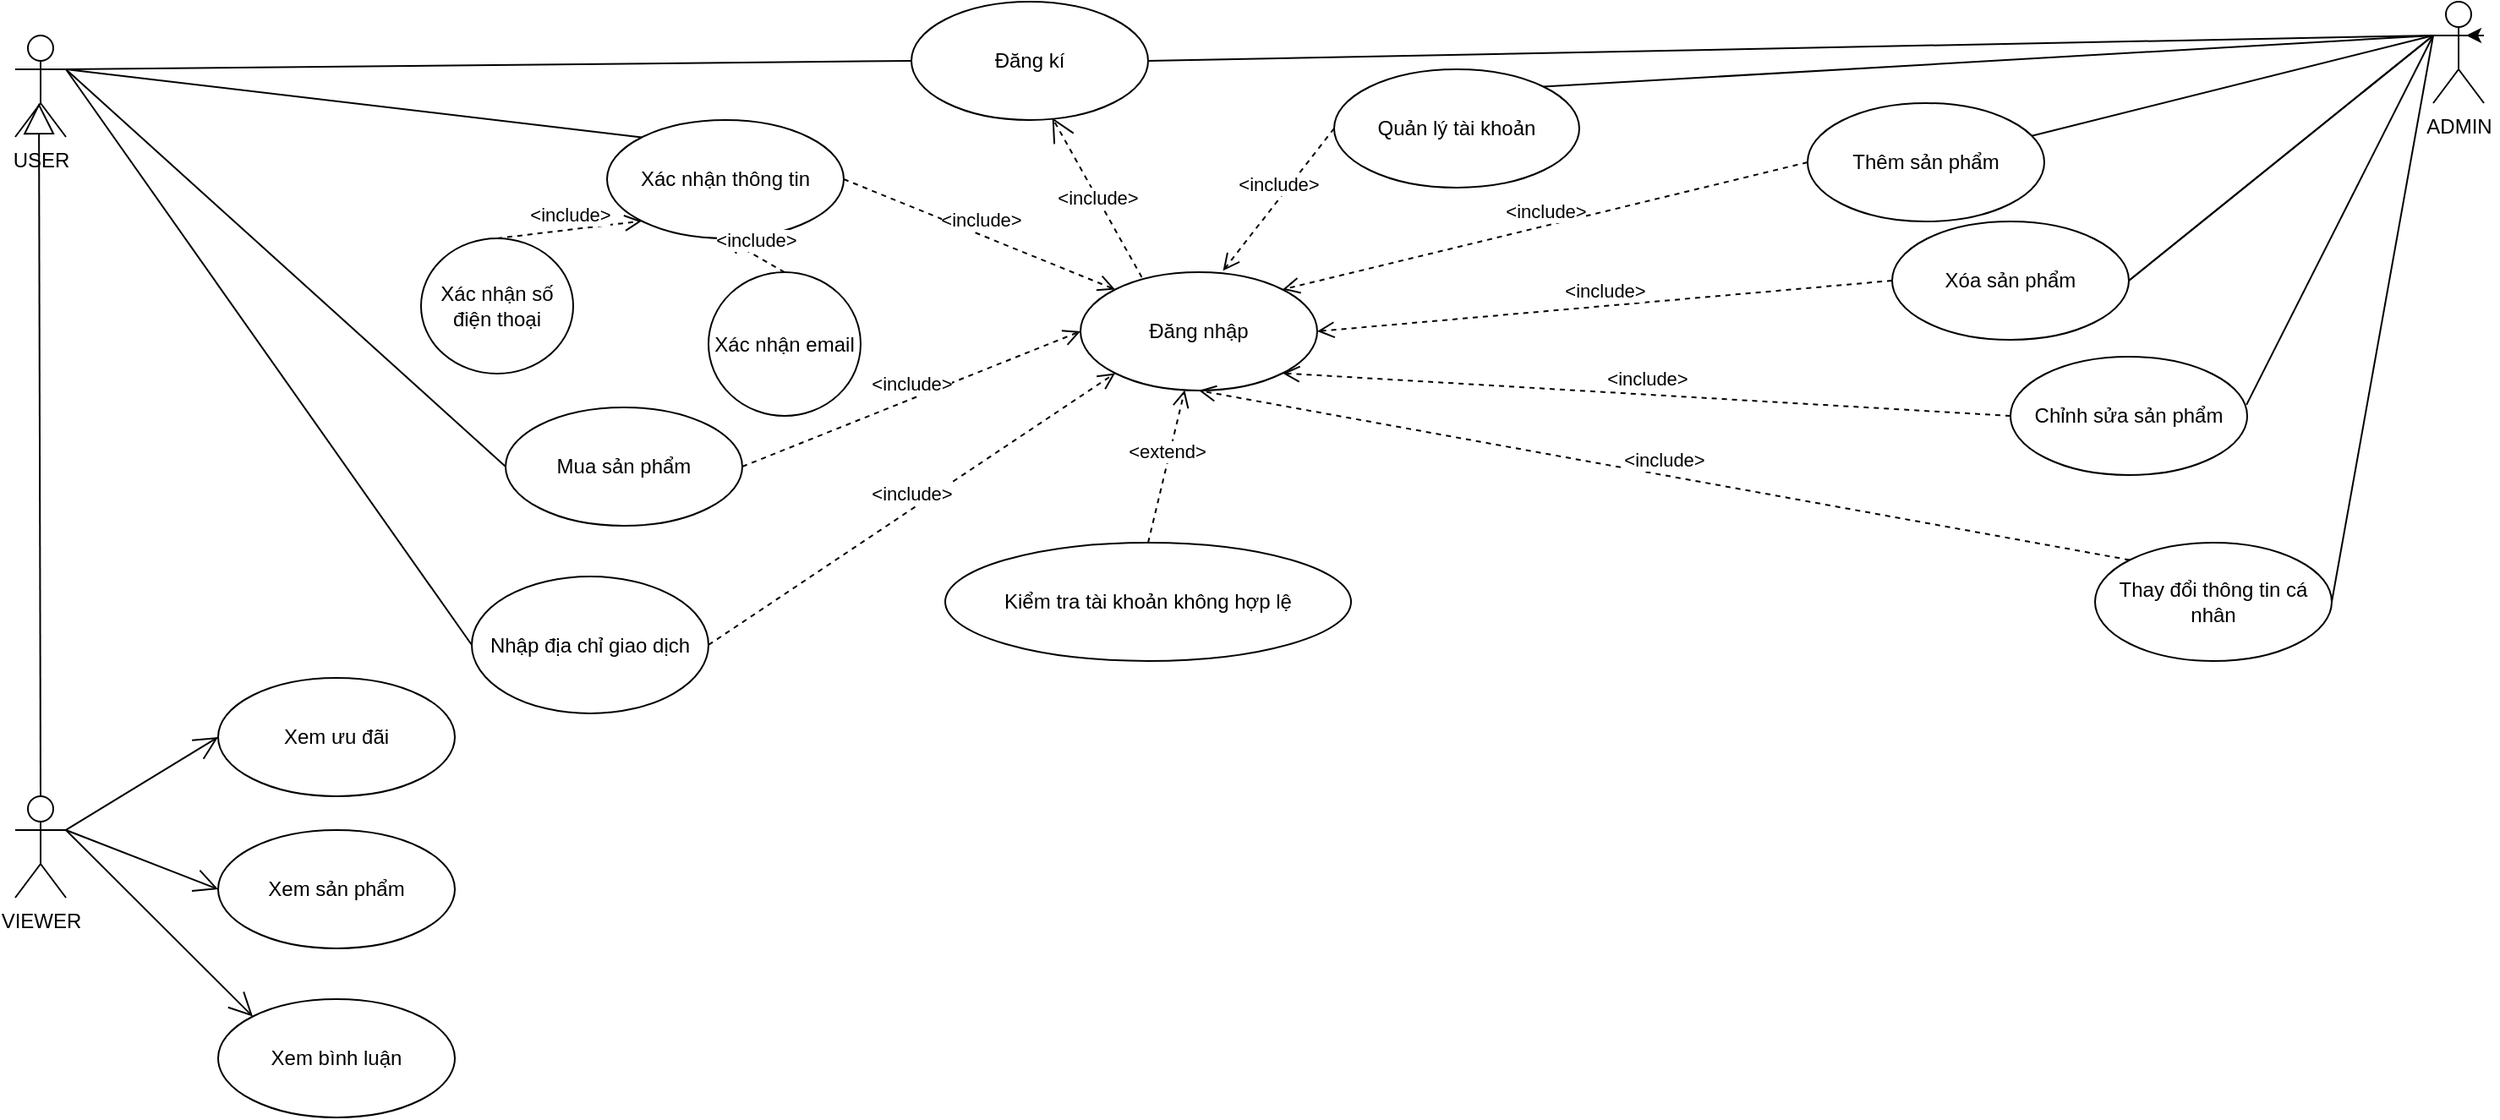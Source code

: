 <mxfile version="24.2.5" type="github">
  <diagram name="Page-1" id="Iqsweie7DNG1V22xSdKr">
    <mxGraphModel dx="1670" dy="948" grid="1" gridSize="10" guides="1" tooltips="1" connect="1" arrows="1" fold="1" page="1" pageScale="1" pageWidth="1654" pageHeight="2336" math="0" shadow="0">
      <root>
        <mxCell id="0" />
        <mxCell id="1" parent="0" />
        <mxCell id="gb4WSrx7NsK-yjNkoUn3-1" value="USER&lt;div&gt;&lt;br&gt;&lt;/div&gt;" style="shape=umlActor;verticalLabelPosition=bottom;verticalAlign=top;html=1;" parent="1" vertex="1">
          <mxGeometry x="10" y="20" width="30" height="60" as="geometry" />
        </mxCell>
        <mxCell id="gb4WSrx7NsK-yjNkoUn3-2" value="Đăng kí" style="ellipse;whiteSpace=wrap;html=1;" parent="1" vertex="1">
          <mxGeometry x="540" width="140" height="70" as="geometry" />
        </mxCell>
        <mxCell id="gb4WSrx7NsK-yjNkoUn3-3" value="Thay đổi thông tin cá nhân" style="ellipse;whiteSpace=wrap;html=1;" parent="1" vertex="1">
          <mxGeometry x="1240" y="320" width="140" height="70" as="geometry" />
        </mxCell>
        <mxCell id="gb4WSrx7NsK-yjNkoUn3-4" value="Mua sản phẩm" style="ellipse;whiteSpace=wrap;html=1;" parent="1" vertex="1">
          <mxGeometry x="300" y="240" width="140" height="70" as="geometry" />
        </mxCell>
        <mxCell id="gb4WSrx7NsK-yjNkoUn3-9" value="ADMIN&lt;div&gt;&lt;br&gt;&lt;/div&gt;" style="shape=umlActor;verticalLabelPosition=bottom;verticalAlign=top;html=1;" parent="1" vertex="1">
          <mxGeometry x="1440" width="30" height="60" as="geometry" />
        </mxCell>
        <mxCell id="gb4WSrx7NsK-yjNkoUn3-12" value="" style="endArrow=none;html=1;rounded=0;entryX=0;entryY=0.5;entryDx=0;entryDy=0;exitX=1;exitY=0.333;exitDx=0;exitDy=0;exitPerimeter=0;" parent="1" source="gb4WSrx7NsK-yjNkoUn3-1" target="gb4WSrx7NsK-yjNkoUn3-2" edge="1">
          <mxGeometry width="50" height="50" relative="1" as="geometry">
            <mxPoint x="70" y="170" as="sourcePoint" />
            <mxPoint x="450" y="270" as="targetPoint" />
            <Array as="points" />
          </mxGeometry>
        </mxCell>
        <mxCell id="gb4WSrx7NsK-yjNkoUn3-14" value="" style="endArrow=none;html=1;rounded=0;entryX=0;entryY=0.5;entryDx=0;entryDy=0;exitX=1;exitY=0.333;exitDx=0;exitDy=0;exitPerimeter=0;" parent="1" source="gb4WSrx7NsK-yjNkoUn3-1" target="gb4WSrx7NsK-yjNkoUn3-4" edge="1">
          <mxGeometry width="50" height="50" relative="1" as="geometry">
            <mxPoint x="80" y="140" as="sourcePoint" />
            <mxPoint x="222.981" y="231.924" as="targetPoint" />
          </mxGeometry>
        </mxCell>
        <mxCell id="gb4WSrx7NsK-yjNkoUn3-15" value="" style="endArrow=none;html=1;rounded=0;exitX=1;exitY=0.5;exitDx=0;exitDy=0;entryX=0;entryY=0.333;entryDx=0;entryDy=0;entryPerimeter=0;" parent="1" source="gb4WSrx7NsK-yjNkoUn3-2" target="gb4WSrx7NsK-yjNkoUn3-9" edge="1">
          <mxGeometry width="50" height="50" relative="1" as="geometry">
            <mxPoint x="400" y="320" as="sourcePoint" />
            <mxPoint x="690" y="140" as="targetPoint" />
          </mxGeometry>
        </mxCell>
        <mxCell id="gb4WSrx7NsK-yjNkoUn3-16" value="" style="endArrow=none;html=1;rounded=0;exitX=1;exitY=0.5;exitDx=0;exitDy=0;entryX=0;entryY=0.333;entryDx=0;entryDy=0;entryPerimeter=0;" parent="1" source="gb4WSrx7NsK-yjNkoUn3-3" target="gb4WSrx7NsK-yjNkoUn3-9" edge="1">
          <mxGeometry width="50" height="50" relative="1" as="geometry">
            <mxPoint x="400" y="320" as="sourcePoint" />
            <mxPoint x="690" y="140" as="targetPoint" />
          </mxGeometry>
        </mxCell>
        <mxCell id="gb4WSrx7NsK-yjNkoUn3-17" value="" style="endArrow=none;html=1;rounded=0;exitX=1;exitY=0.5;exitDx=0;exitDy=0;entryX=0;entryY=0.333;entryDx=0;entryDy=0;entryPerimeter=0;" parent="1" source="gb4WSrx7NsK-yjNkoUn3-19" target="gb4WSrx7NsK-yjNkoUn3-9" edge="1">
          <mxGeometry width="50" height="50" relative="1" as="geometry">
            <mxPoint x="400" y="320" as="sourcePoint" />
            <mxPoint x="450" y="270" as="targetPoint" />
          </mxGeometry>
        </mxCell>
        <mxCell id="gb4WSrx7NsK-yjNkoUn3-20" value="Chỉnh sửa sản phẩm" style="ellipse;whiteSpace=wrap;html=1;" parent="1" vertex="1">
          <mxGeometry x="1190" y="210" width="140" height="70" as="geometry" />
        </mxCell>
        <mxCell id="gb4WSrx7NsK-yjNkoUn3-21" value="" style="endArrow=none;html=1;rounded=0;entryX=0;entryY=0.333;entryDx=0;entryDy=0;entryPerimeter=0;" parent="1" source="gb4WSrx7NsK-yjNkoUn3-18" target="gb4WSrx7NsK-yjNkoUn3-9" edge="1">
          <mxGeometry width="50" height="50" relative="1" as="geometry">
            <mxPoint x="400" y="320" as="sourcePoint" />
            <mxPoint x="690" y="140" as="targetPoint" />
          </mxGeometry>
        </mxCell>
        <mxCell id="gb4WSrx7NsK-yjNkoUn3-22" value="" style="endArrow=none;html=1;rounded=0;exitX=1;exitY=0.5;exitDx=0;exitDy=0;entryX=0;entryY=0.333;entryDx=0;entryDy=0;entryPerimeter=0;" parent="1" source="gb4WSrx7NsK-yjNkoUn3-19" target="gb4WSrx7NsK-yjNkoUn3-9" edge="1">
          <mxGeometry width="50" height="50" relative="1" as="geometry">
            <mxPoint x="470" y="430" as="sourcePoint" />
            <mxPoint x="690" y="140" as="targetPoint" />
          </mxGeometry>
        </mxCell>
        <mxCell id="gb4WSrx7NsK-yjNkoUn3-23" value="" style="endArrow=none;html=1;rounded=0;exitX=0.997;exitY=0.406;exitDx=0;exitDy=0;exitPerimeter=0;entryX=0;entryY=0.333;entryDx=0;entryDy=0;entryPerimeter=0;" parent="1" source="gb4WSrx7NsK-yjNkoUn3-20" target="gb4WSrx7NsK-yjNkoUn3-9" edge="1">
          <mxGeometry width="50" height="50" relative="1" as="geometry">
            <mxPoint x="470" y="520" as="sourcePoint" />
            <mxPoint x="690" y="140" as="targetPoint" />
          </mxGeometry>
        </mxCell>
        <mxCell id="gb4WSrx7NsK-yjNkoUn3-24" value="Quản lý tài khoản" style="ellipse;whiteSpace=wrap;html=1;" parent="1" vertex="1">
          <mxGeometry x="790" y="40" width="145" height="70" as="geometry" />
        </mxCell>
        <mxCell id="gb4WSrx7NsK-yjNkoUn3-25" value="" style="endArrow=none;html=1;rounded=0;exitX=1;exitY=0;exitDx=0;exitDy=0;entryX=0;entryY=0.333;entryDx=0;entryDy=0;entryPerimeter=0;" parent="1" source="gb4WSrx7NsK-yjNkoUn3-24" target="gb4WSrx7NsK-yjNkoUn3-9" edge="1">
          <mxGeometry width="50" height="50" relative="1" as="geometry">
            <mxPoint x="490" y="510" as="sourcePoint" />
            <mxPoint x="690" y="140" as="targetPoint" />
          </mxGeometry>
        </mxCell>
        <mxCell id="gb4WSrx7NsK-yjNkoUn3-26" value="&amp;lt;extend&amp;gt;" style="html=1;verticalAlign=bottom;endArrow=open;dashed=1;endSize=8;curved=0;rounded=0;exitX=0.5;exitY=0;exitDx=0;exitDy=0;" parent="1" source="gb4WSrx7NsK-yjNkoUn3-27" target="gb4WSrx7NsK-yjNkoUn3-28" edge="1">
          <mxGeometry relative="1" as="geometry">
            <mxPoint x="551.224" y="37.139" as="sourcePoint" />
            <mxPoint x="407.32" y="40.43" as="targetPoint" />
          </mxGeometry>
        </mxCell>
        <mxCell id="gb4WSrx7NsK-yjNkoUn3-27" value="Kiểm tra tài khoản không hợp lệ" style="ellipse;whiteSpace=wrap;html=1;" parent="1" vertex="1">
          <mxGeometry x="560" y="320" width="240" height="70" as="geometry" />
        </mxCell>
        <mxCell id="gb4WSrx7NsK-yjNkoUn3-28" value="Đăng nhập" style="ellipse;whiteSpace=wrap;html=1;" parent="1" vertex="1">
          <mxGeometry x="640" y="160" width="140" height="70" as="geometry" />
        </mxCell>
        <mxCell id="gb4WSrx7NsK-yjNkoUn3-30" value="" style="endArrow=none;html=1;rounded=0;exitX=1;exitY=0.333;exitDx=0;exitDy=0;exitPerimeter=0;entryX=0;entryY=0;entryDx=0;entryDy=0;" parent="1" source="gb4WSrx7NsK-yjNkoUn3-1" target="gb4WSrx7NsK-yjNkoUn3-48" edge="1">
          <mxGeometry width="50" height="50" relative="1" as="geometry">
            <mxPoint x="70" y="290" as="sourcePoint" />
            <mxPoint x="180" y="110" as="targetPoint" />
          </mxGeometry>
        </mxCell>
        <mxCell id="gb4WSrx7NsK-yjNkoUn3-31" value="&amp;lt;include&amp;gt;" style="endArrow=open;endSize=12;dashed=1;html=1;rounded=0;exitX=0.259;exitY=0.043;exitDx=0;exitDy=0;exitPerimeter=0;entryX=0.595;entryY=0.981;entryDx=0;entryDy=0;entryPerimeter=0;" parent="1" source="gb4WSrx7NsK-yjNkoUn3-28" target="gb4WSrx7NsK-yjNkoUn3-2" edge="1">
          <mxGeometry width="160" relative="1" as="geometry">
            <mxPoint x="250" y="190" as="sourcePoint" />
            <mxPoint x="450" y="100" as="targetPoint" />
          </mxGeometry>
        </mxCell>
        <mxCell id="gb4WSrx7NsK-yjNkoUn3-32" style="edgeStyle=orthogonalEdgeStyle;rounded=0;orthogonalLoop=1;jettySize=auto;html=1;exitX=1;exitY=0.333;exitDx=0;exitDy=0;exitPerimeter=0;entryX=0.651;entryY=0.319;entryDx=0;entryDy=0;entryPerimeter=0;" parent="1" source="gb4WSrx7NsK-yjNkoUn3-9" target="gb4WSrx7NsK-yjNkoUn3-9" edge="1">
          <mxGeometry relative="1" as="geometry" />
        </mxCell>
        <mxCell id="gb4WSrx7NsK-yjNkoUn3-34" value="&amp;lt;include&amp;gt;" style="html=1;verticalAlign=bottom;endArrow=open;dashed=1;endSize=8;curved=0;rounded=0;exitX=0;exitY=0;exitDx=0;exitDy=0;entryX=0.5;entryY=1;entryDx=0;entryDy=0;" parent="1" source="gb4WSrx7NsK-yjNkoUn3-3" target="gb4WSrx7NsK-yjNkoUn3-28" edge="1">
          <mxGeometry relative="1" as="geometry">
            <mxPoint x="510" y="270" as="sourcePoint" />
            <mxPoint x="450" y="270" as="targetPoint" />
          </mxGeometry>
        </mxCell>
        <mxCell id="gb4WSrx7NsK-yjNkoUn3-37" value="&amp;lt;include&amp;gt;" style="html=1;verticalAlign=bottom;endArrow=open;dashed=1;endSize=8;curved=0;rounded=0;exitX=1;exitY=0.5;exitDx=0;exitDy=0;entryX=0;entryY=0.5;entryDx=0;entryDy=0;" parent="1" source="gb4WSrx7NsK-yjNkoUn3-4" target="gb4WSrx7NsK-yjNkoUn3-28" edge="1">
          <mxGeometry relative="1" as="geometry">
            <mxPoint x="460" y="290" as="sourcePoint" />
            <mxPoint x="380" y="290" as="targetPoint" />
          </mxGeometry>
        </mxCell>
        <mxCell id="gb4WSrx7NsK-yjNkoUn3-38" value="&amp;lt;include&amp;gt;" style="html=1;verticalAlign=bottom;endArrow=open;dashed=1;endSize=8;curved=0;rounded=0;entryX=1;entryY=0;entryDx=0;entryDy=0;exitX=0;exitY=0.5;exitDx=0;exitDy=0;" parent="1" source="gb4WSrx7NsK-yjNkoUn3-18" target="gb4WSrx7NsK-yjNkoUn3-28" edge="1">
          <mxGeometry relative="1" as="geometry">
            <mxPoint x="170" y="510" as="sourcePoint" />
            <mxPoint x="90" y="510" as="targetPoint" />
            <Array as="points" />
          </mxGeometry>
        </mxCell>
        <mxCell id="gb4WSrx7NsK-yjNkoUn3-39" value="&amp;lt;include&amp;gt;" style="html=1;verticalAlign=bottom;endArrow=open;dashed=1;endSize=8;curved=0;rounded=0;entryX=1;entryY=0.5;entryDx=0;entryDy=0;exitX=0;exitY=0.5;exitDx=0;exitDy=0;" parent="1" source="gb4WSrx7NsK-yjNkoUn3-19" target="gb4WSrx7NsK-yjNkoUn3-28" edge="1">
          <mxGeometry relative="1" as="geometry">
            <mxPoint x="790.0" y="235" as="sourcePoint" />
            <mxPoint x="450.0" y="270" as="targetPoint" />
          </mxGeometry>
        </mxCell>
        <mxCell id="gb4WSrx7NsK-yjNkoUn3-41" value="&amp;lt;include&amp;gt;" style="html=1;verticalAlign=bottom;endArrow=open;dashed=1;endSize=8;curved=0;rounded=0;entryX=1;entryY=1;entryDx=0;entryDy=0;exitX=0;exitY=0.5;exitDx=0;exitDy=0;" parent="1" source="gb4WSrx7NsK-yjNkoUn3-20" target="gb4WSrx7NsK-yjNkoUn3-28" edge="1">
          <mxGeometry relative="1" as="geometry">
            <mxPoint x="680" y="540" as="sourcePoint" />
            <mxPoint x="600" y="540" as="targetPoint" />
          </mxGeometry>
        </mxCell>
        <mxCell id="gb4WSrx7NsK-yjNkoUn3-42" value="&amp;lt;include&amp;gt;" style="html=1;verticalAlign=bottom;endArrow=open;dashed=1;endSize=8;curved=0;rounded=0;exitX=0;exitY=0.5;exitDx=0;exitDy=0;entryX=0.602;entryY=-0.012;entryDx=0;entryDy=0;entryPerimeter=0;" parent="1" source="gb4WSrx7NsK-yjNkoUn3-24" target="gb4WSrx7NsK-yjNkoUn3-28" edge="1">
          <mxGeometry x="-0.001" relative="1" as="geometry">
            <mxPoint x="710" y="420" as="sourcePoint" />
            <mxPoint x="630" y="420" as="targetPoint" />
            <mxPoint as="offset" />
          </mxGeometry>
        </mxCell>
        <mxCell id="gb4WSrx7NsK-yjNkoUn3-18" value="Thêm sản phẩm" style="ellipse;whiteSpace=wrap;html=1;" parent="1" vertex="1">
          <mxGeometry x="1070" y="60" width="140" height="70" as="geometry" />
        </mxCell>
        <mxCell id="gb4WSrx7NsK-yjNkoUn3-19" value="Xóa sản phẩm" style="ellipse;whiteSpace=wrap;html=1;" parent="1" vertex="1">
          <mxGeometry x="1120" y="130" width="140" height="70" as="geometry" />
        </mxCell>
        <mxCell id="gb4WSrx7NsK-yjNkoUn3-48" value="Xác nhận thông tin" style="ellipse;whiteSpace=wrap;html=1;" parent="1" vertex="1">
          <mxGeometry x="360" y="70" width="140" height="70" as="geometry" />
        </mxCell>
        <mxCell id="gb4WSrx7NsK-yjNkoUn3-49" value="&amp;lt;include&amp;gt;" style="html=1;verticalAlign=bottom;endArrow=open;dashed=1;endSize=8;curved=0;rounded=0;exitX=1;exitY=0.5;exitDx=0;exitDy=0;entryX=0;entryY=0;entryDx=0;entryDy=0;" parent="1" source="gb4WSrx7NsK-yjNkoUn3-48" target="gb4WSrx7NsK-yjNkoUn3-28" edge="1">
          <mxGeometry x="0.005" relative="1" as="geometry">
            <mxPoint x="260" y="410" as="sourcePoint" />
            <mxPoint x="180" y="410" as="targetPoint" />
            <mxPoint as="offset" />
          </mxGeometry>
        </mxCell>
        <mxCell id="gb4WSrx7NsK-yjNkoUn3-50" value="Nhập địa chỉ giao dịch" style="ellipse;whiteSpace=wrap;html=1;" parent="1" vertex="1">
          <mxGeometry x="280" y="340" width="140" height="81" as="geometry" />
        </mxCell>
        <mxCell id="gb4WSrx7NsK-yjNkoUn3-52" value="" style="endArrow=none;html=1;rounded=0;entryX=1;entryY=0.333;entryDx=0;entryDy=0;entryPerimeter=0;exitX=0;exitY=0.5;exitDx=0;exitDy=0;" parent="1" source="gb4WSrx7NsK-yjNkoUn3-50" target="gb4WSrx7NsK-yjNkoUn3-1" edge="1">
          <mxGeometry width="50" height="50" relative="1" as="geometry">
            <mxPoint x="-20" y="530" as="sourcePoint" />
            <mxPoint x="30" y="480" as="targetPoint" />
          </mxGeometry>
        </mxCell>
        <mxCell id="gb4WSrx7NsK-yjNkoUn3-53" value="&amp;lt;include&amp;gt;" style="html=1;verticalAlign=bottom;endArrow=open;dashed=1;endSize=8;curved=0;rounded=0;exitX=1;exitY=0.5;exitDx=0;exitDy=0;entryX=0;entryY=1;entryDx=0;entryDy=0;" parent="1" source="gb4WSrx7NsK-yjNkoUn3-50" target="gb4WSrx7NsK-yjNkoUn3-28" edge="1">
          <mxGeometry relative="1" as="geometry">
            <mxPoint x="220" y="450" as="sourcePoint" />
            <mxPoint x="140" y="450" as="targetPoint" />
          </mxGeometry>
        </mxCell>
        <mxCell id="gb4WSrx7NsK-yjNkoUn3-56" value="Xác nhận số điện thoại" style="ellipse;whiteSpace=wrap;html=1;" parent="1" vertex="1">
          <mxGeometry x="250" y="140" width="90" height="80" as="geometry" />
        </mxCell>
        <mxCell id="gb4WSrx7NsK-yjNkoUn3-57" value="Xác nhận email" style="ellipse;whiteSpace=wrap;html=1;" parent="1" vertex="1">
          <mxGeometry x="420" y="160" width="90" height="85" as="geometry" />
        </mxCell>
        <mxCell id="gb4WSrx7NsK-yjNkoUn3-58" value="&amp;lt;include&amp;gt;" style="html=1;verticalAlign=bottom;endArrow=open;dashed=1;endSize=8;curved=0;rounded=0;exitX=0.5;exitY=0;exitDx=0;exitDy=0;entryX=0;entryY=1;entryDx=0;entryDy=0;" parent="1" source="gb4WSrx7NsK-yjNkoUn3-56" target="gb4WSrx7NsK-yjNkoUn3-48" edge="1">
          <mxGeometry relative="1" as="geometry">
            <mxPoint x="220" y="170" as="sourcePoint" />
            <mxPoint x="140" y="170" as="targetPoint" />
          </mxGeometry>
        </mxCell>
        <mxCell id="gb4WSrx7NsK-yjNkoUn3-59" value="&amp;lt;include&amp;gt;" style="html=1;verticalAlign=bottom;endArrow=open;dashed=1;endSize=8;curved=0;rounded=0;exitX=0.5;exitY=0;exitDx=0;exitDy=0;entryX=0.5;entryY=1;entryDx=0;entryDy=0;" parent="1" source="gb4WSrx7NsK-yjNkoUn3-57" target="gb4WSrx7NsK-yjNkoUn3-48" edge="1">
          <mxGeometry relative="1" as="geometry">
            <mxPoint x="100" y="570" as="sourcePoint" />
            <mxPoint x="20" y="570" as="targetPoint" />
          </mxGeometry>
        </mxCell>
        <mxCell id="trslUjJ0CBI68LTmMa5F-2" value="VIEWER&lt;div&gt;&lt;br&gt;&lt;/div&gt;" style="shape=umlActor;verticalLabelPosition=bottom;verticalAlign=top;html=1;outlineConnect=0;" vertex="1" parent="1">
          <mxGeometry x="10" y="470" width="30" height="60" as="geometry" />
        </mxCell>
        <mxCell id="trslUjJ0CBI68LTmMa5F-6" value="" style="endArrow=block;endSize=16;endFill=0;html=1;rounded=0;entryX=0.467;entryY=0.666;entryDx=0;entryDy=0;entryPerimeter=0;exitX=0.5;exitY=0;exitDx=0;exitDy=0;exitPerimeter=0;" edge="1" parent="1" source="trslUjJ0CBI68LTmMa5F-2" target="gb4WSrx7NsK-yjNkoUn3-1">
          <mxGeometry width="160" relative="1" as="geometry">
            <mxPoint x="430" y="410" as="sourcePoint" />
            <mxPoint x="590" y="410" as="targetPoint" />
          </mxGeometry>
        </mxCell>
        <mxCell id="trslUjJ0CBI68LTmMa5F-8" value="Xem sản phẩm" style="ellipse;whiteSpace=wrap;html=1;" vertex="1" parent="1">
          <mxGeometry x="130" y="490" width="140" height="70" as="geometry" />
        </mxCell>
        <mxCell id="trslUjJ0CBI68LTmMa5F-9" value="Xem bình luận" style="ellipse;whiteSpace=wrap;html=1;" vertex="1" parent="1">
          <mxGeometry x="130" y="590" width="140" height="70" as="geometry" />
        </mxCell>
        <mxCell id="trslUjJ0CBI68LTmMa5F-10" value="Xem ưu đãi" style="ellipse;whiteSpace=wrap;html=1;" vertex="1" parent="1">
          <mxGeometry x="130" y="400" width="140" height="70" as="geometry" />
        </mxCell>
        <mxCell id="trslUjJ0CBI68LTmMa5F-11" value="" style="endArrow=open;endFill=1;endSize=12;html=1;rounded=0;entryX=0;entryY=0.5;entryDx=0;entryDy=0;exitX=1;exitY=0.333;exitDx=0;exitDy=0;exitPerimeter=0;" edge="1" parent="1" source="trslUjJ0CBI68LTmMa5F-2" target="trslUjJ0CBI68LTmMa5F-8">
          <mxGeometry width="160" relative="1" as="geometry">
            <mxPoint x="530" y="410" as="sourcePoint" />
            <mxPoint x="690" y="410" as="targetPoint" />
          </mxGeometry>
        </mxCell>
        <mxCell id="trslUjJ0CBI68LTmMa5F-12" value="" style="endArrow=open;endFill=1;endSize=12;html=1;rounded=0;exitX=1;exitY=0.333;exitDx=0;exitDy=0;exitPerimeter=0;entryX=0;entryY=0;entryDx=0;entryDy=0;" edge="1" parent="1" source="trslUjJ0CBI68LTmMa5F-2" target="trslUjJ0CBI68LTmMa5F-9">
          <mxGeometry width="160" relative="1" as="geometry">
            <mxPoint y="690" as="sourcePoint" />
            <mxPoint x="160" y="690" as="targetPoint" />
          </mxGeometry>
        </mxCell>
        <mxCell id="trslUjJ0CBI68LTmMa5F-14" value="" style="endArrow=open;endFill=1;endSize=12;html=1;rounded=0;exitX=1;exitY=0.333;exitDx=0;exitDy=0;exitPerimeter=0;entryX=0;entryY=0.5;entryDx=0;entryDy=0;" edge="1" parent="1" source="trslUjJ0CBI68LTmMa5F-2" target="trslUjJ0CBI68LTmMa5F-10">
          <mxGeometry width="160" relative="1" as="geometry">
            <mxPoint x="50" y="490" as="sourcePoint" />
            <mxPoint x="230" y="750" as="targetPoint" />
          </mxGeometry>
        </mxCell>
      </root>
    </mxGraphModel>
  </diagram>
</mxfile>
